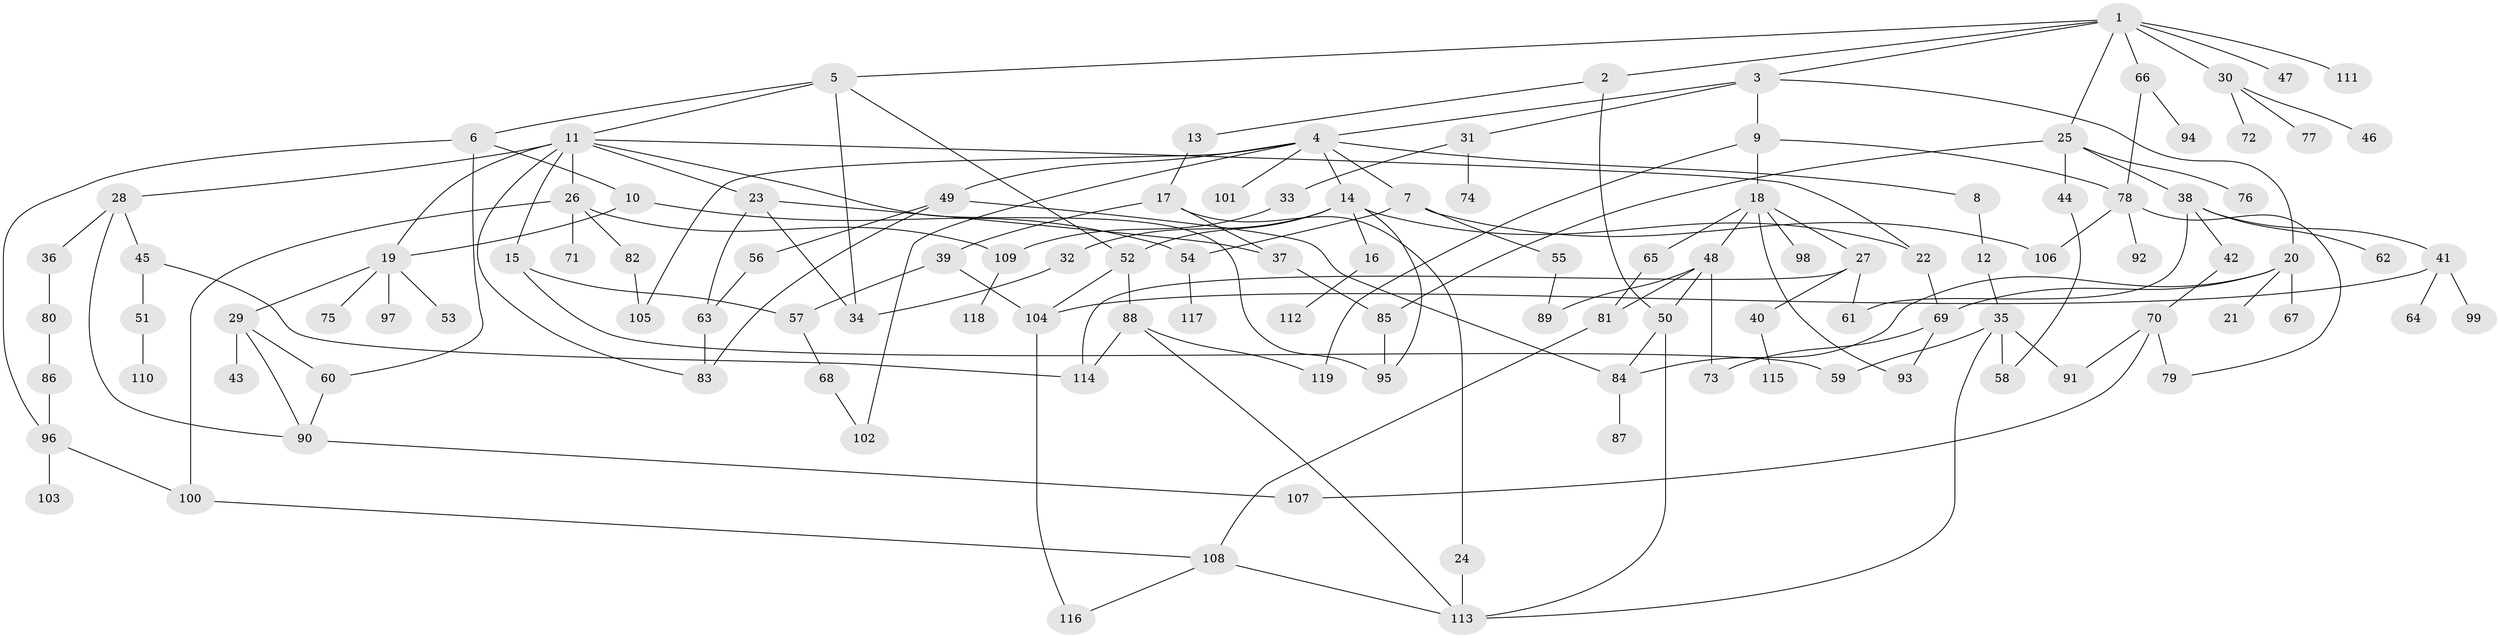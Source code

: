 // Generated by graph-tools (version 1.1) at 2025/25/03/09/25 03:25:29]
// undirected, 119 vertices, 167 edges
graph export_dot {
graph [start="1"]
  node [color=gray90,style=filled];
  1;
  2;
  3;
  4;
  5;
  6;
  7;
  8;
  9;
  10;
  11;
  12;
  13;
  14;
  15;
  16;
  17;
  18;
  19;
  20;
  21;
  22;
  23;
  24;
  25;
  26;
  27;
  28;
  29;
  30;
  31;
  32;
  33;
  34;
  35;
  36;
  37;
  38;
  39;
  40;
  41;
  42;
  43;
  44;
  45;
  46;
  47;
  48;
  49;
  50;
  51;
  52;
  53;
  54;
  55;
  56;
  57;
  58;
  59;
  60;
  61;
  62;
  63;
  64;
  65;
  66;
  67;
  68;
  69;
  70;
  71;
  72;
  73;
  74;
  75;
  76;
  77;
  78;
  79;
  80;
  81;
  82;
  83;
  84;
  85;
  86;
  87;
  88;
  89;
  90;
  91;
  92;
  93;
  94;
  95;
  96;
  97;
  98;
  99;
  100;
  101;
  102;
  103;
  104;
  105;
  106;
  107;
  108;
  109;
  110;
  111;
  112;
  113;
  114;
  115;
  116;
  117;
  118;
  119;
  1 -- 2;
  1 -- 3;
  1 -- 5;
  1 -- 25;
  1 -- 30;
  1 -- 47;
  1 -- 66;
  1 -- 111;
  2 -- 13;
  2 -- 50;
  3 -- 4;
  3 -- 9;
  3 -- 20;
  3 -- 31;
  4 -- 7;
  4 -- 8;
  4 -- 14;
  4 -- 49;
  4 -- 101;
  4 -- 105;
  4 -- 102;
  5 -- 6;
  5 -- 11;
  5 -- 52;
  5 -- 34;
  6 -- 10;
  6 -- 60;
  6 -- 96;
  7 -- 55;
  7 -- 106;
  7 -- 54;
  8 -- 12;
  9 -- 18;
  9 -- 78;
  9 -- 119;
  10 -- 19;
  10 -- 54;
  11 -- 15;
  11 -- 23;
  11 -- 26;
  11 -- 28;
  11 -- 95;
  11 -- 83;
  11 -- 22;
  11 -- 19;
  12 -- 35;
  13 -- 17;
  14 -- 16;
  14 -- 22;
  14 -- 32;
  14 -- 52;
  14 -- 95;
  15 -- 59;
  15 -- 57;
  16 -- 112;
  17 -- 24;
  17 -- 37;
  17 -- 39;
  18 -- 27;
  18 -- 48;
  18 -- 65;
  18 -- 93;
  18 -- 98;
  19 -- 29;
  19 -- 53;
  19 -- 75;
  19 -- 97;
  20 -- 21;
  20 -- 67;
  20 -- 69;
  20 -- 84;
  22 -- 69;
  23 -- 34;
  23 -- 37;
  23 -- 63;
  24 -- 113;
  25 -- 38;
  25 -- 44;
  25 -- 76;
  25 -- 85;
  26 -- 71;
  26 -- 82;
  26 -- 100;
  26 -- 109;
  27 -- 40;
  27 -- 61;
  27 -- 114;
  28 -- 36;
  28 -- 45;
  28 -- 90;
  29 -- 43;
  29 -- 90;
  29 -- 60;
  30 -- 46;
  30 -- 72;
  30 -- 77;
  31 -- 33;
  31 -- 74;
  32 -- 34;
  33 -- 109;
  35 -- 58;
  35 -- 113;
  35 -- 91;
  35 -- 59;
  36 -- 80;
  37 -- 85;
  38 -- 41;
  38 -- 42;
  38 -- 62;
  38 -- 61;
  39 -- 57;
  39 -- 104;
  40 -- 115;
  41 -- 64;
  41 -- 99;
  41 -- 104;
  42 -- 70;
  44 -- 58;
  45 -- 51;
  45 -- 114;
  48 -- 50;
  48 -- 81;
  48 -- 89;
  48 -- 73;
  49 -- 56;
  49 -- 83;
  49 -- 84;
  50 -- 84;
  50 -- 113;
  51 -- 110;
  52 -- 88;
  52 -- 104;
  54 -- 117;
  55 -- 89;
  56 -- 63;
  57 -- 68;
  60 -- 90;
  63 -- 83;
  65 -- 81;
  66 -- 94;
  66 -- 78;
  68 -- 102;
  69 -- 73;
  69 -- 93;
  70 -- 91;
  70 -- 79;
  70 -- 107;
  78 -- 79;
  78 -- 92;
  78 -- 106;
  80 -- 86;
  81 -- 108;
  82 -- 105;
  84 -- 87;
  85 -- 95;
  86 -- 96;
  88 -- 119;
  88 -- 113;
  88 -- 114;
  90 -- 107;
  96 -- 103;
  96 -- 100;
  100 -- 108;
  104 -- 116;
  108 -- 116;
  108 -- 113;
  109 -- 118;
}
